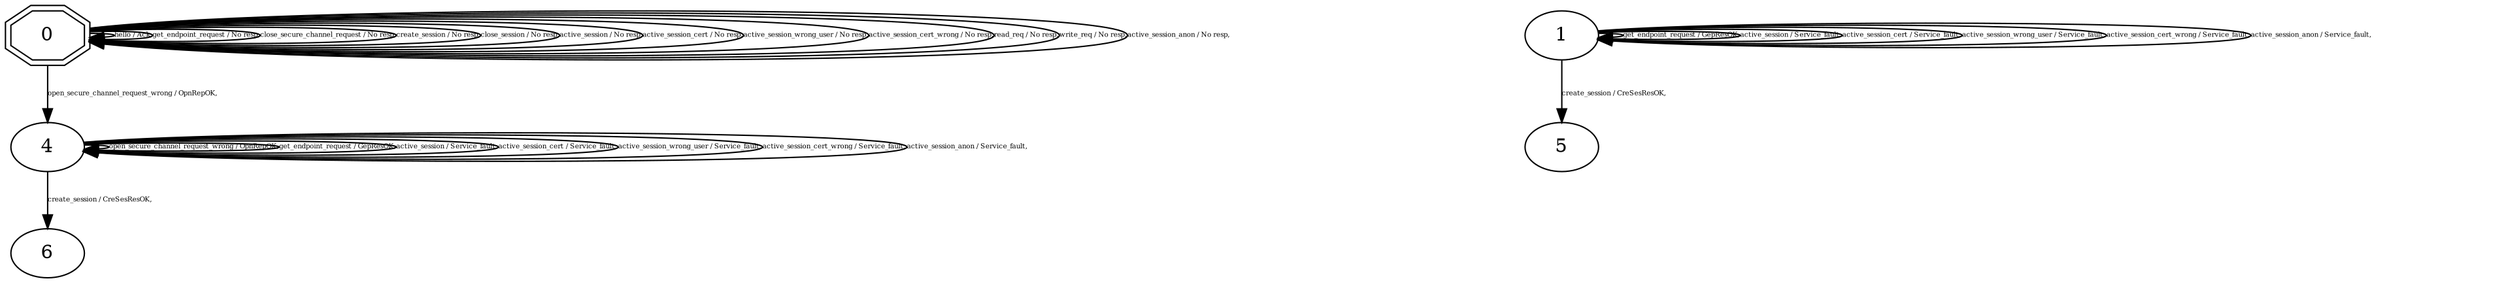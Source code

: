digraph "Automata" { 
	 "6" [shape=ellipse,style=filled,fillcolor=white,URL="6"];
	 "0" [shape=doubleoctagon,style=filled,fillcolor=white,URL="0"];
	 "4" [shape=ellipse,style=filled,fillcolor=white,URL="4"];
	 "5" [shape=ellipse,style=filled,fillcolor=white,URL="5"];
	 "1" [shape=ellipse,style=filled,fillcolor=white,URL="1"];
	 "4"->"6" [fontsize=5,label="create_session / CreSesResOK,",URL="t61"];
	 "4"->"4" [fontsize=5,label="open_secure_channel_request_wrong / OpnRepOK,",URL="t58"];
	 "4"->"4" [fontsize=5,label="get_endpoint_request / GepResOK,",URL="t59"];
	 "4"->"4" [fontsize=5,label="active_session / Service_fault,",URL="t63"];
	 "4"->"4" [fontsize=5,label="active_session_cert / Service_fault,",URL="t64"];
	 "4"->"4" [fontsize=5,label="active_session_wrong_user / Service_fault,",URL="t65"];
	 "4"->"4" [fontsize=5,label="active_session_cert_wrong / Service_fault,",URL="t66"];
	 "4"->"4" [fontsize=5,label="active_session_anon / Service_fault,",URL="t69"];
	 "1"->"1" [fontsize=5,label="get_endpoint_request / GepResOK,",URL="t17"];
	 "1"->"1" [fontsize=5,label="active_session / Service_fault,",URL="t21"];
	 "1"->"1" [fontsize=5,label="active_session_cert / Service_fault,",URL="t22"];
	 "1"->"1" [fontsize=5,label="active_session_wrong_user / Service_fault,",URL="t23"];
	 "1"->"1" [fontsize=5,label="active_session_cert_wrong / Service_fault,",URL="t24"];
	 "1"->"1" [fontsize=5,label="active_session_anon / Service_fault,",URL="t27"];
	 "1"->"5" [fontsize=5,label="create_session / CreSesResOK,",URL="t19"];
	 "0"->"4" [fontsize=5,label="open_secure_channel_request_wrong / OpnRepOK,",URL="t2"];
	 "0"->"0" [fontsize=5,label="hello / Ack,",URL="t0"];
	 "0"->"0" [fontsize=5,label="get_endpoint_request / No resp,",URL="t3"];
	 "0"->"0" [fontsize=5,label="close_secure_channel_request / No resp,",URL="t4"];
	 "0"->"0" [fontsize=5,label="create_session / No resp,",URL="t5"];
	 "0"->"0" [fontsize=5,label="close_session / No resp,",URL="t6"];
	 "0"->"0" [fontsize=5,label="active_session / No resp,",URL="t7"];
	 "0"->"0" [fontsize=5,label="active_session_cert / No resp,",URL="t8"];
	 "0"->"0" [fontsize=5,label="active_session_wrong_user / No resp,",URL="t9"];
	 "0"->"0" [fontsize=5,label="active_session_cert_wrong / No resp,",URL="t10"];
	 "0"->"0" [fontsize=5,label="read_req / No resp,",URL="t11"];
	 "0"->"0" [fontsize=5,label="write_req / No resp,",URL="t12"];
	 "0"->"0" [fontsize=5,label="active_session_anon / No resp,",URL="t13"];
}
